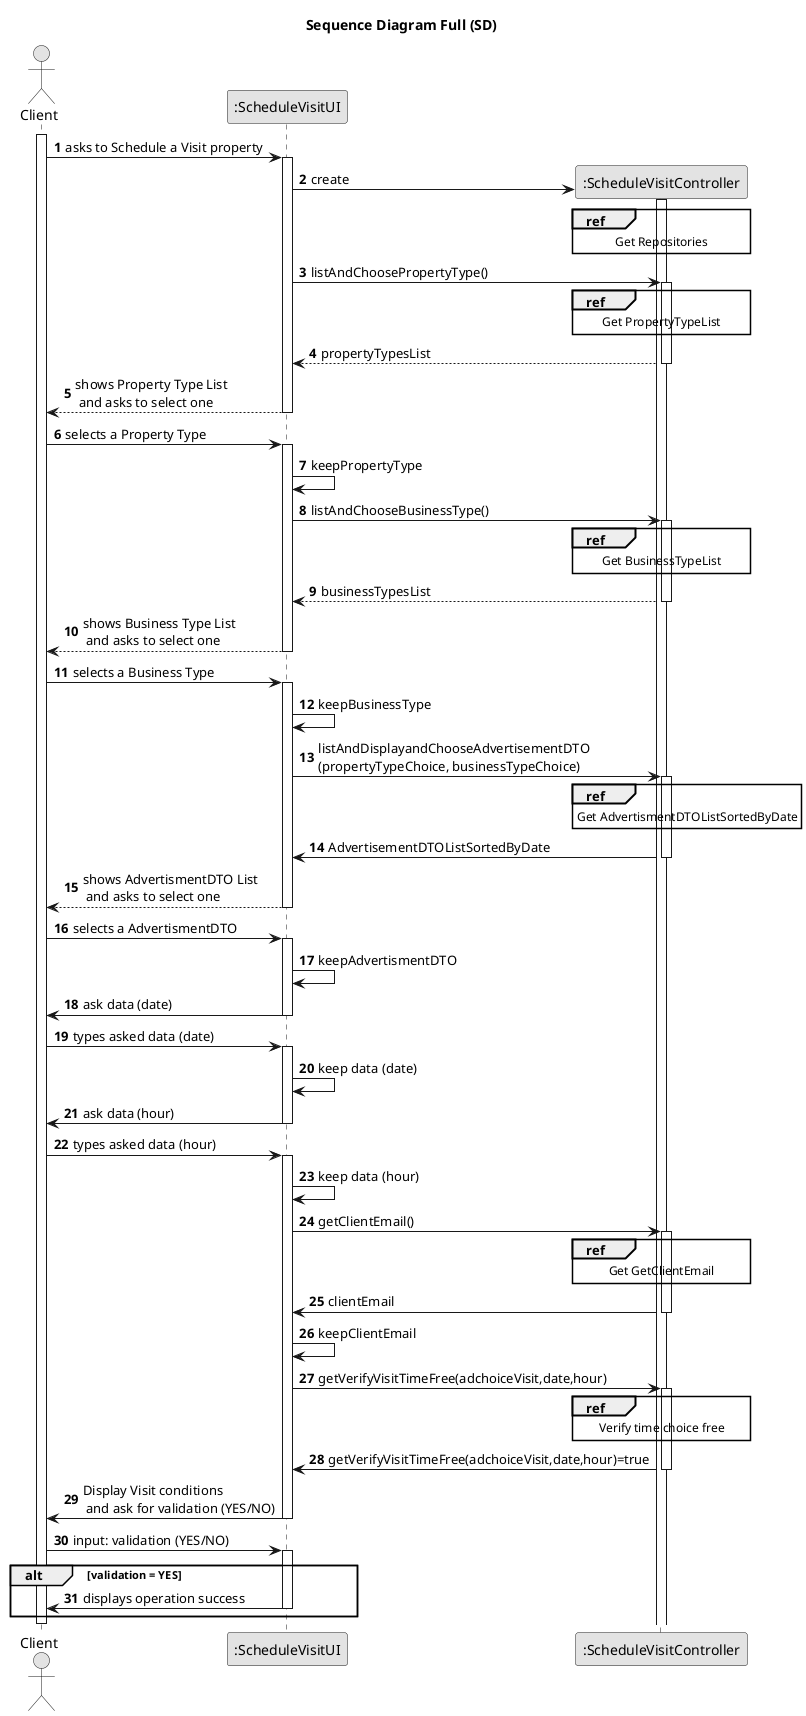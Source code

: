 @startuml
skinparam monochrome true
skinparam packageStyle rectangle
skinparam shadowing false

skinparam monochrome true
skinparam packageStyle rectangle
skinparam shadowing false

title Sequence Diagram Full (SD)
autonumber

'Client Schedule Visit

'hide footbox
actor "Client" as User
participant ":ScheduleVisitUI" as UI
participant ":ScheduleVisitController" as CTRL

activate User

    User -> UI : asks to Schedule a Visit property
        activate UI

        UI -> CTRL** : create
            activate CTRL
        ref over CTRL
            Get Repositories
        end ref
            deactivate CTRL

        UI -> CTRL :listAndChoosePropertyType()
                activate CTRL
        ref over CTRL
            Get PropertyTypeList
        end ref
        CTRL --> UI : propertyTypesList
                deactivate CTRL

        UI --> User : shows Property Type List \n and asks to select one
        deactivate UI

    User -> UI : selects a Property Type
            activate UI

        UI  ->  UI: keepPropertyType

        UI -> CTRL :listAndChooseBusinessType()
                activate CTRL
        ref over CTRL
            Get BusinessTypeList
        end ref
        CTRL --> UI : businessTypesList
                deactivate CTRL

        UI --> User : shows Business Type List \n and asks to select one
        deactivate UI

    User -> UI : selects a Business Type
            activate UI

        UI  ->  UI: keepBusinessType

        UI-> CTRL: listAndDisplayandChooseAdvertisementDTO\n(propertyTypeChoice, businessTypeChoice)
            activate CTRL

        ref over CTRL
            Get AdvertismentDTOListSortedByDate
        end ref

            CTRL -> UI : AdvertisementDTOListSortedByDate
            deactivate CTRL

        UI --> User : shows AdvertismentDTO List \n and asks to select one
        deactivate UI

    User -> UI : selects a AdvertismentDTO
            activate UI

        UI  ->  UI: keepAdvertismentDTO

        UI -> User : ask data (date)
        deactivate UI

    User -> UI : types asked data (date)
        activate UI

        UI  ->  UI: keep data (date)

        UI -> User : ask data (hour)
        deactivate UI

    User -> UI : types asked data (hour)
            activate UI

        UI  ->  UI: keep data (hour)

        UI -> CTRL: getClientEmail()
            activate CTRL

        ref over CTRL
            Get GetClientEmail
        end ref

            CTRL -> UI: clientEmail
            deactivate CTRL

        UI -> UI: keepClientEmail


        UI -> CTRL: getVerifyVisitTimeFree(adchoiceVisit,date,hour)
            activate CTRL

        ref over CTRL
            Verify time choice free
        end ref

            CTRL  -> UI: getVerifyVisitTimeFree(adchoiceVisit,date,hour)=true
            deactivate CTRL

        UI -> User: Display Visit conditions\n and ask for validation (YES/NO)
        deactivate UI

    User -> UI: input: validation (YES/NO)
        activate UI



alt validation = YES

        UI -> User : displays operation success
        deactivate UI
end

deactivate User






@enduml